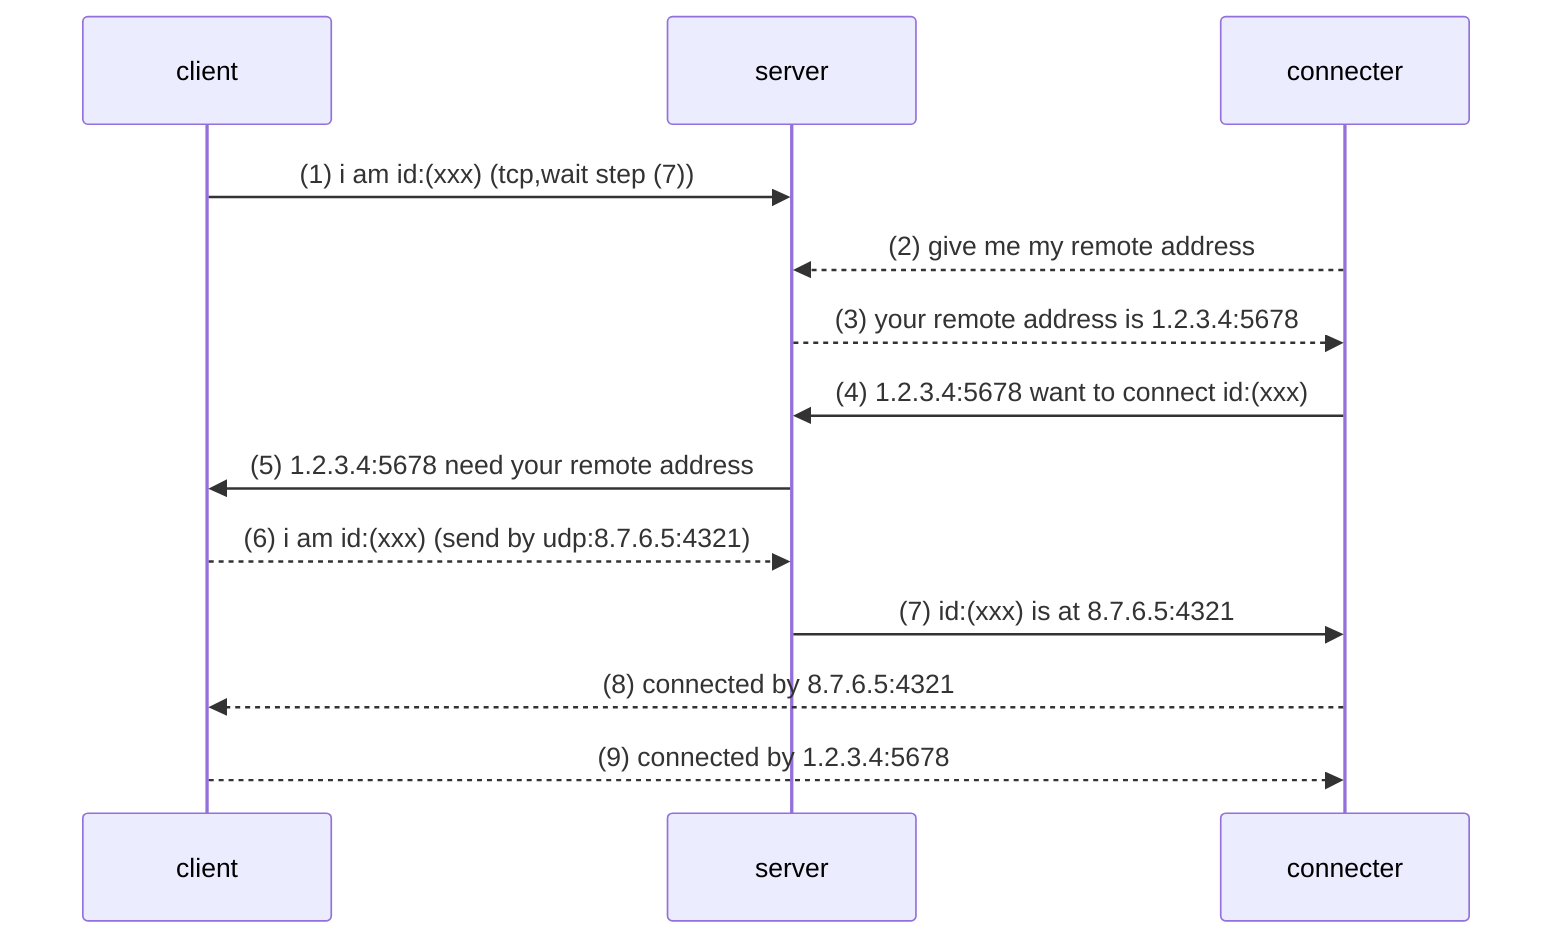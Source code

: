 sequenceDiagram
    participant client
    participant server
    participant connecter
    client->>server: (1) i am id:(xxx) (tcp,wait step (7))
    connecter-->>server: (2) give me my remote address
    server-->>connecter: (3) your remote address is 1.2.3.4:5678
    connecter->>server: (4) 1.2.3.4:5678 want to connect id:(xxx)
    server->>client: (5) 1.2.3.4:5678 need your remote address
    client-->>server: (6) i am id:(xxx) (send by udp:8.7.6.5:4321)
    server->>connecter: (7) id:(xxx) is at 8.7.6.5:4321
    connecter-->>client: (8) connected by 8.7.6.5:4321
    client-->>connecter: (9) connected by 1.2.3.4:5678